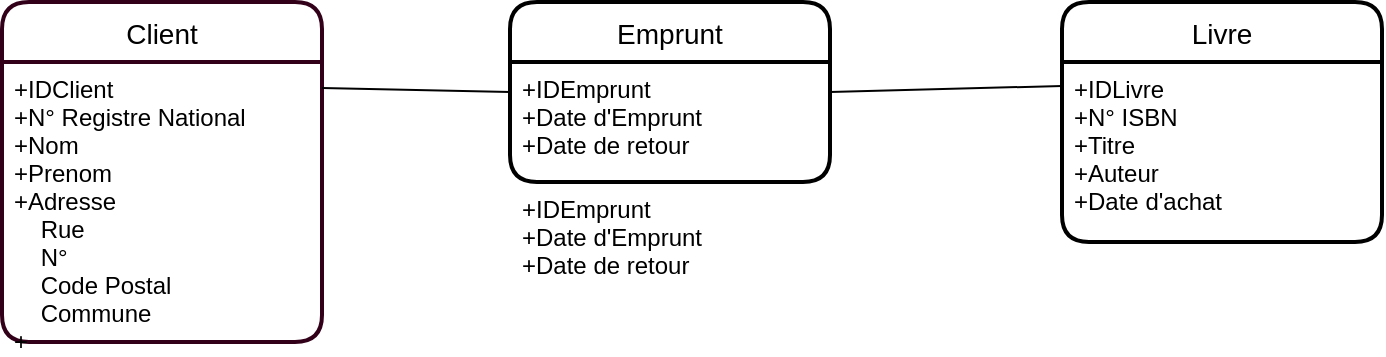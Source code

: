 <mxfile version="20.0.4" type="github">
  <diagram id="wohqRqslY9D6qwSOjgyv" name="Page-1">
    <mxGraphModel dx="1022" dy="675" grid="1" gridSize="10" guides="1" tooltips="1" connect="1" arrows="1" fold="1" page="1" pageScale="1" pageWidth="827" pageHeight="1169" math="0" shadow="0">
      <root>
        <mxCell id="0" />
        <mxCell id="1" parent="0" />
        <mxCell id="qWP8OIBlVVFz76tAWkAY-6" value="Client" style="swimlane;childLayout=stackLayout;horizontal=1;startSize=30;horizontalStack=0;rounded=1;fontSize=14;fontStyle=0;strokeWidth=2;resizeParent=0;resizeLast=1;shadow=0;dashed=0;align=center;strokeColor=#33001A;" vertex="1" parent="1">
          <mxGeometry x="80" y="220" width="160" height="170" as="geometry" />
        </mxCell>
        <mxCell id="qWP8OIBlVVFz76tAWkAY-7" value="+IDClient&#xa;+N° Registre National&#xa;+Nom&#xa;+Prenom&#xa;+Adresse&#xa;    Rue&#xa;    N°&#xa;    Code Postal&#xa;    Commune&#xa;+" style="align=left;strokeColor=none;fillColor=none;spacingLeft=4;fontSize=12;verticalAlign=top;resizable=0;rotatable=0;part=1;fontStyle=0" vertex="1" parent="qWP8OIBlVVFz76tAWkAY-6">
          <mxGeometry y="30" width="160" height="140" as="geometry" />
        </mxCell>
        <mxCell id="qWP8OIBlVVFz76tAWkAY-8" value="Livre" style="swimlane;childLayout=stackLayout;horizontal=1;startSize=30;horizontalStack=0;rounded=1;fontSize=14;fontStyle=0;strokeWidth=2;resizeParent=0;resizeLast=1;shadow=0;dashed=0;align=center;" vertex="1" parent="1">
          <mxGeometry x="610" y="220" width="160" height="120" as="geometry" />
        </mxCell>
        <mxCell id="qWP8OIBlVVFz76tAWkAY-9" value="+IDLivre&#xa;+N° ISBN&#xa;+Titre&#xa;+Auteur&#xa;+Date d&#39;achat" style="align=left;strokeColor=none;fillColor=none;spacingLeft=4;fontSize=12;verticalAlign=top;resizable=0;rotatable=0;part=1;" vertex="1" parent="qWP8OIBlVVFz76tAWkAY-8">
          <mxGeometry y="30" width="160" height="90" as="geometry" />
        </mxCell>
        <mxCell id="qWP8OIBlVVFz76tAWkAY-10" value="Emprunt" style="swimlane;childLayout=stackLayout;horizontal=1;startSize=30;horizontalStack=0;rounded=1;fontSize=14;fontStyle=0;strokeWidth=2;resizeParent=0;resizeLast=1;shadow=0;dashed=0;align=center;" vertex="1" parent="1">
          <mxGeometry x="334" y="220" width="160" height="90" as="geometry" />
        </mxCell>
        <mxCell id="qWP8OIBlVVFz76tAWkAY-11" value="+IDEmprunt&#xa;+Date d&#39;Emprunt&#xa;+Date de retour&#xa;&#xa;" style="align=left;strokeColor=none;fillColor=none;spacingLeft=4;fontSize=12;verticalAlign=top;resizable=0;rotatable=0;part=1;" vertex="1" parent="qWP8OIBlVVFz76tAWkAY-10">
          <mxGeometry y="30" width="160" height="60" as="geometry" />
        </mxCell>
        <mxCell id="qWP8OIBlVVFz76tAWkAY-24" value="+IDEmprunt&#xa;+Date d&#39;Emprunt&#xa;+Date de retour&#xa;&#xa;" style="align=left;strokeColor=none;fillColor=none;spacingLeft=4;fontSize=12;verticalAlign=top;resizable=0;rotatable=0;part=1;" vertex="1" parent="qWP8OIBlVVFz76tAWkAY-10">
          <mxGeometry y="90" width="160" as="geometry" />
        </mxCell>
        <mxCell id="qWP8OIBlVVFz76tAWkAY-20" value="" style="endArrow=none;html=1;rounded=0;entryX=0;entryY=0.25;entryDx=0;entryDy=0;exitX=1;exitY=0.093;exitDx=0;exitDy=0;exitPerimeter=0;" edge="1" parent="1" source="qWP8OIBlVVFz76tAWkAY-7" target="qWP8OIBlVVFz76tAWkAY-11">
          <mxGeometry relative="1" as="geometry">
            <mxPoint x="240" y="150" as="sourcePoint" />
            <mxPoint x="330.96" y="64.24" as="targetPoint" />
          </mxGeometry>
        </mxCell>
        <mxCell id="qWP8OIBlVVFz76tAWkAY-21" value="" style="endArrow=none;html=1;rounded=0;entryX=0;entryY=0.133;entryDx=0;entryDy=0;entryPerimeter=0;exitX=1;exitY=0.25;exitDx=0;exitDy=0;" edge="1" parent="1" source="qWP8OIBlVVFz76tAWkAY-11" target="qWP8OIBlVVFz76tAWkAY-9">
          <mxGeometry relative="1" as="geometry">
            <mxPoint x="500" y="250" as="sourcePoint" />
            <mxPoint x="490" y="350" as="targetPoint" />
          </mxGeometry>
        </mxCell>
      </root>
    </mxGraphModel>
  </diagram>
</mxfile>
